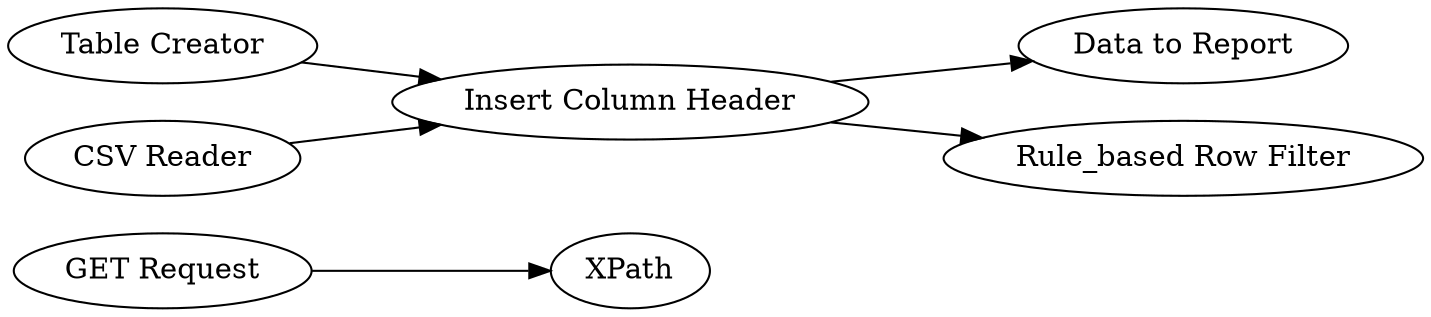 digraph {
	"8553077226026941573_1" [label="GET Request"]
	"8553077226026941573_13" [label="Data to Report"]
	"8553077226026941573_9" [label="Table Creator"]
	"8553077226026941573_2" [label=XPath]
	"8553077226026941573_12" [label="Rule_based Row Filter"]
	"8553077226026941573_7" [label="CSV Reader"]
	"8553077226026941573_8" [label="Insert Column Header"]
	"8553077226026941573_9" -> "8553077226026941573_8"
	"8553077226026941573_7" -> "8553077226026941573_8"
	"8553077226026941573_8" -> "8553077226026941573_12"
	"8553077226026941573_8" -> "8553077226026941573_13"
	"8553077226026941573_1" -> "8553077226026941573_2"
	rankdir=LR
}
